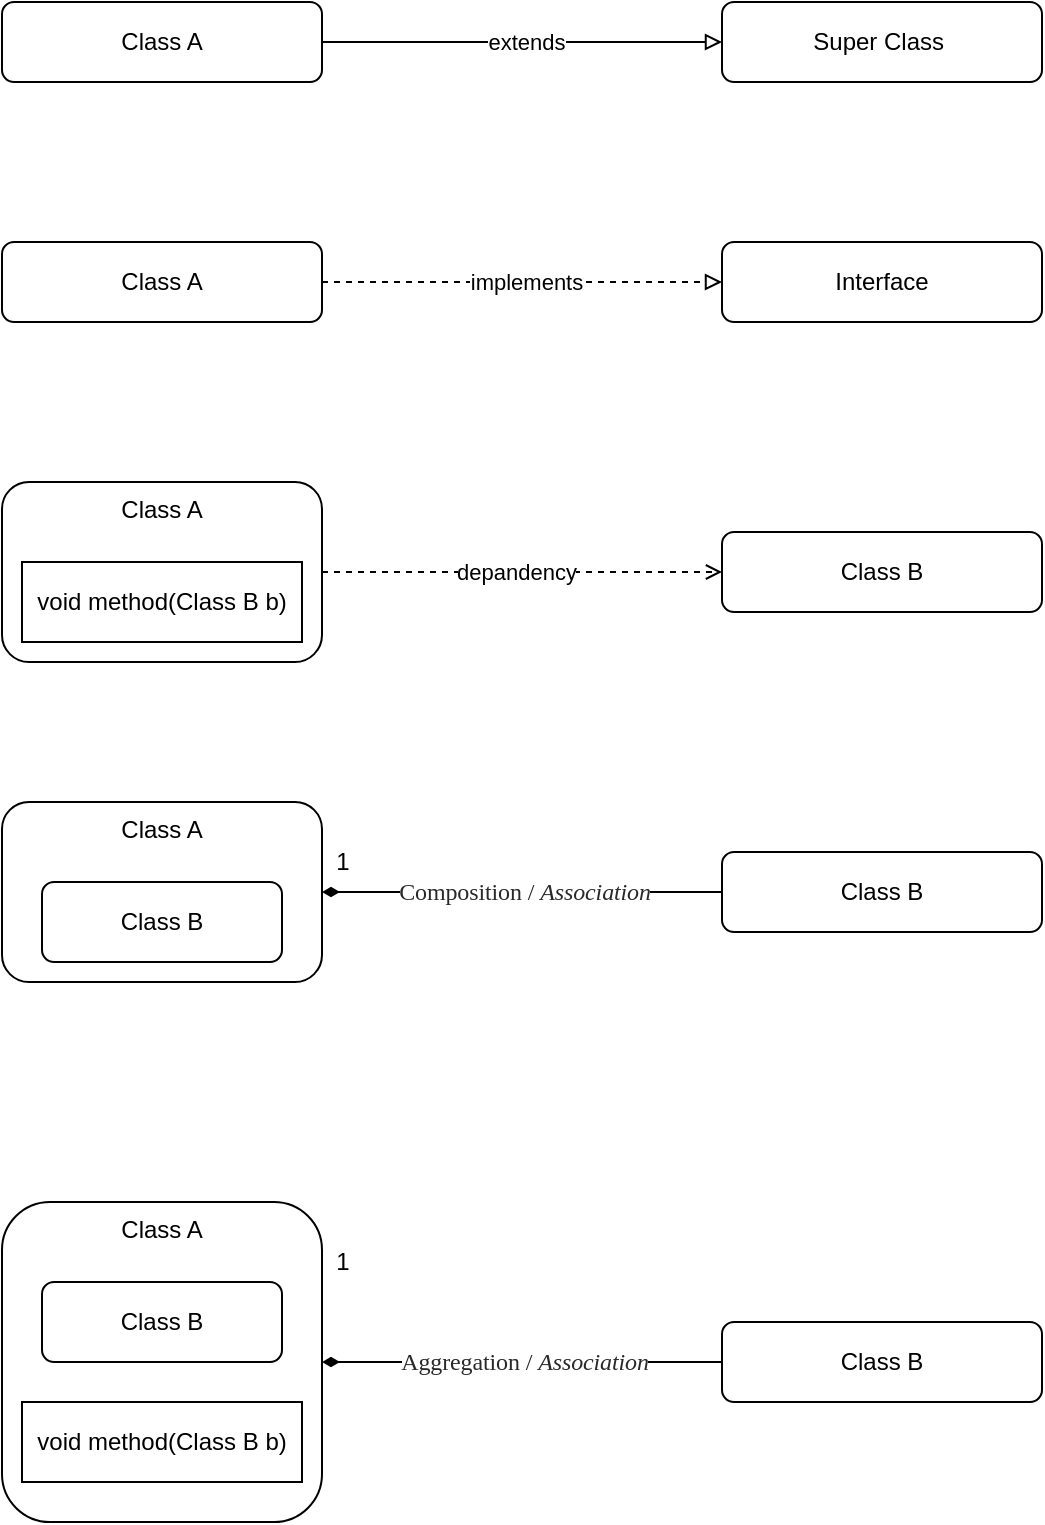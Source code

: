 <mxfile version="20.3.0" type="device"><diagram id="NFuGlMGRLfQEN1reLohf" name="Page-1"><mxGraphModel dx="763" dy="588" grid="1" gridSize="10" guides="1" tooltips="1" connect="1" arrows="1" fold="1" page="1" pageScale="1" pageWidth="850" pageHeight="1100" math="0" shadow="0"><root><mxCell id="0"/><mxCell id="1" parent="0"/><mxCell id="3zJRheCVoUrj3VVuPdZ3-3" style="edgeStyle=orthogonalEdgeStyle;rounded=0;orthogonalLoop=1;jettySize=auto;html=1;exitX=1;exitY=0.5;exitDx=0;exitDy=0;entryX=0;entryY=0.5;entryDx=0;entryDy=0;endArrow=block;endFill=0;strokeWidth=1;" edge="1" parent="1" source="3zJRheCVoUrj3VVuPdZ3-1" target="3zJRheCVoUrj3VVuPdZ3-2"><mxGeometry relative="1" as="geometry"/></mxCell><mxCell id="3zJRheCVoUrj3VVuPdZ3-4" value="extends" style="edgeLabel;html=1;align=center;verticalAlign=middle;resizable=0;points=[];" vertex="1" connectable="0" parent="3zJRheCVoUrj3VVuPdZ3-3"><mxGeometry x="0.014" relative="1" as="geometry"><mxPoint as="offset"/></mxGeometry></mxCell><mxCell id="3zJRheCVoUrj3VVuPdZ3-1" value="Class A" style="rounded=1;whiteSpace=wrap;html=1;" vertex="1" parent="1"><mxGeometry x="40" y="40" width="160" height="40" as="geometry"/></mxCell><mxCell id="3zJRheCVoUrj3VVuPdZ3-2" value="Super Class&amp;nbsp;" style="rounded=1;whiteSpace=wrap;html=1;" vertex="1" parent="1"><mxGeometry x="400" y="40" width="160" height="40" as="geometry"/></mxCell><mxCell id="3zJRheCVoUrj3VVuPdZ3-5" style="edgeStyle=orthogonalEdgeStyle;rounded=0;orthogonalLoop=1;jettySize=auto;html=1;exitX=1;exitY=0.5;exitDx=0;exitDy=0;entryX=0;entryY=0.5;entryDx=0;entryDy=0;endArrow=block;endFill=0;strokeWidth=1;dashed=1;" edge="1" parent="1" source="3zJRheCVoUrj3VVuPdZ3-7" target="3zJRheCVoUrj3VVuPdZ3-8"><mxGeometry relative="1" as="geometry"/></mxCell><mxCell id="3zJRheCVoUrj3VVuPdZ3-6" value="implements" style="edgeLabel;html=1;align=center;verticalAlign=middle;resizable=0;points=[];" vertex="1" connectable="0" parent="3zJRheCVoUrj3VVuPdZ3-5"><mxGeometry x="0.014" relative="1" as="geometry"><mxPoint as="offset"/></mxGeometry></mxCell><mxCell id="3zJRheCVoUrj3VVuPdZ3-7" value="Class A" style="rounded=1;whiteSpace=wrap;html=1;" vertex="1" parent="1"><mxGeometry x="40" y="160" width="160" height="40" as="geometry"/></mxCell><mxCell id="3zJRheCVoUrj3VVuPdZ3-8" value="Interface" style="rounded=1;whiteSpace=wrap;html=1;" vertex="1" parent="1"><mxGeometry x="400" y="160" width="160" height="40" as="geometry"/></mxCell><mxCell id="3zJRheCVoUrj3VVuPdZ3-13" style="edgeStyle=orthogonalEdgeStyle;rounded=0;orthogonalLoop=1;jettySize=auto;html=1;exitX=1;exitY=0.5;exitDx=0;exitDy=0;entryX=0;entryY=0.5;entryDx=0;entryDy=0;dashed=1;strokeWidth=1;endArrow=open;endFill=0;" edge="1" parent="1" source="3zJRheCVoUrj3VVuPdZ3-9" target="3zJRheCVoUrj3VVuPdZ3-12"><mxGeometry relative="1" as="geometry"/></mxCell><mxCell id="3zJRheCVoUrj3VVuPdZ3-14" value="depandency" style="edgeLabel;html=1;align=center;verticalAlign=middle;resizable=0;points=[];" vertex="1" connectable="0" parent="3zJRheCVoUrj3VVuPdZ3-13"><mxGeometry x="-0.037" relative="1" as="geometry"><mxPoint as="offset"/></mxGeometry></mxCell><mxCell id="3zJRheCVoUrj3VVuPdZ3-9" value="Class A" style="rounded=1;whiteSpace=wrap;html=1;verticalAlign=top;" vertex="1" parent="1"><mxGeometry x="40" y="280" width="160" height="90" as="geometry"/></mxCell><mxCell id="3zJRheCVoUrj3VVuPdZ3-12" value="Class B" style="rounded=1;whiteSpace=wrap;html=1;" vertex="1" parent="1"><mxGeometry x="400" y="305" width="160" height="40" as="geometry"/></mxCell><mxCell id="3zJRheCVoUrj3VVuPdZ3-15" value="void method(Class B b)" style="rounded=0;whiteSpace=wrap;html=1;" vertex="1" parent="1"><mxGeometry x="50" y="320" width="140" height="40" as="geometry"/></mxCell><mxCell id="3zJRheCVoUrj3VVuPdZ3-18" value="Class A" style="rounded=1;whiteSpace=wrap;html=1;verticalAlign=top;" vertex="1" parent="1"><mxGeometry x="40" y="440" width="160" height="90" as="geometry"/></mxCell><mxCell id="3zJRheCVoUrj3VVuPdZ3-22" style="edgeStyle=orthogonalEdgeStyle;rounded=0;orthogonalLoop=1;jettySize=auto;html=1;exitX=0;exitY=0.5;exitDx=0;exitDy=0;entryX=1;entryY=0.5;entryDx=0;entryDy=0;strokeWidth=1;endArrow=diamondThin;endFill=1;" edge="1" parent="1" source="3zJRheCVoUrj3VVuPdZ3-19" target="3zJRheCVoUrj3VVuPdZ3-18"><mxGeometry relative="1" as="geometry"/></mxCell><mxCell id="3zJRheCVoUrj3VVuPdZ3-25" value="&lt;span style=&quot;box-sizing: inherit; font-family: source-serif-pro, Georgia, Cambria, &amp;quot;Times New Roman&amp;quot;, Times, serif; color: rgb(41, 41, 41); letter-spacing: -0.06px; text-align: start;&quot; class=&quot;jq ih&quot;&gt;&lt;font style=&quot;font-size: 12px;&quot;&gt;Composition /&amp;nbsp;&lt;/font&gt;&lt;/span&gt;&lt;em style=&quot;box-sizing: inherit; color: rgb(41, 41, 41); font-family: source-serif-pro, Georgia, Cambria, &amp;quot;Times New Roman&amp;quot;, Times, serif; letter-spacing: -0.06px; text-align: start;&quot; class=&quot;lb&quot;&gt;&lt;font style=&quot;font-size: 12px;&quot;&gt;Association&lt;/font&gt;&lt;/em&gt;" style="edgeLabel;html=1;align=center;verticalAlign=middle;resizable=0;points=[];" vertex="1" connectable="0" parent="3zJRheCVoUrj3VVuPdZ3-22"><mxGeometry x="-0.004" relative="1" as="geometry"><mxPoint as="offset"/></mxGeometry></mxCell><mxCell id="3zJRheCVoUrj3VVuPdZ3-19" value="Class B" style="rounded=1;whiteSpace=wrap;html=1;" vertex="1" parent="1"><mxGeometry x="400" y="465" width="160" height="40" as="geometry"/></mxCell><mxCell id="3zJRheCVoUrj3VVuPdZ3-21" value="Class B" style="rounded=1;whiteSpace=wrap;html=1;" vertex="1" parent="1"><mxGeometry x="60" y="480" width="120" height="40" as="geometry"/></mxCell><mxCell id="3zJRheCVoUrj3VVuPdZ3-24" value="1" style="text;html=1;align=center;verticalAlign=middle;resizable=0;points=[];autosize=1;strokeColor=none;fillColor=none;" vertex="1" parent="1"><mxGeometry x="195" y="455" width="30" height="30" as="geometry"/></mxCell><mxCell id="3zJRheCVoUrj3VVuPdZ3-26" value="Class A" style="rounded=1;whiteSpace=wrap;html=1;verticalAlign=top;" vertex="1" parent="1"><mxGeometry x="40" y="640" width="160" height="160" as="geometry"/></mxCell><mxCell id="3zJRheCVoUrj3VVuPdZ3-27" style="edgeStyle=orthogonalEdgeStyle;rounded=0;orthogonalLoop=1;jettySize=auto;html=1;exitX=0;exitY=0.5;exitDx=0;exitDy=0;entryX=1;entryY=0.5;entryDx=0;entryDy=0;strokeWidth=1;endArrow=diamondThin;endFill=1;" edge="1" parent="1" source="3zJRheCVoUrj3VVuPdZ3-29" target="3zJRheCVoUrj3VVuPdZ3-26"><mxGeometry relative="1" as="geometry"/></mxCell><mxCell id="3zJRheCVoUrj3VVuPdZ3-28" value="&lt;span style=&quot;box-sizing: inherit; font-family: source-serif-pro, Georgia, Cambria, &amp;quot;Times New Roman&amp;quot;, Times, serif; color: rgb(41, 41, 41); letter-spacing: -0.06px; text-align: start;&quot; class=&quot;jq ih&quot;&gt;&lt;font style=&quot;font-size: 12px;&quot;&gt;Aggregation&amp;nbsp;&lt;/font&gt;&lt;/span&gt;&lt;span style=&quot;box-sizing: inherit; font-family: source-serif-pro, Georgia, Cambria, &amp;quot;Times New Roman&amp;quot;, Times, serif; color: rgb(41, 41, 41); letter-spacing: -0.06px; text-align: start;&quot; class=&quot;jq ih&quot;&gt;&lt;font style=&quot;font-size: 12px;&quot;&gt;/&amp;nbsp;&lt;/font&gt;&lt;/span&gt;&lt;em style=&quot;box-sizing: inherit; color: rgb(41, 41, 41); font-family: source-serif-pro, Georgia, Cambria, &amp;quot;Times New Roman&amp;quot;, Times, serif; letter-spacing: -0.06px; text-align: start;&quot; class=&quot;lb&quot;&gt;&lt;font style=&quot;font-size: 12px;&quot;&gt;Association&lt;/font&gt;&lt;/em&gt;" style="edgeLabel;html=1;align=center;verticalAlign=middle;resizable=0;points=[];" vertex="1" connectable="0" parent="3zJRheCVoUrj3VVuPdZ3-27"><mxGeometry x="-0.004" relative="1" as="geometry"><mxPoint as="offset"/></mxGeometry></mxCell><mxCell id="3zJRheCVoUrj3VVuPdZ3-29" value="Class B" style="rounded=1;whiteSpace=wrap;html=1;" vertex="1" parent="1"><mxGeometry x="400" y="700" width="160" height="40" as="geometry"/></mxCell><mxCell id="3zJRheCVoUrj3VVuPdZ3-30" value="Class B" style="rounded=1;whiteSpace=wrap;html=1;" vertex="1" parent="1"><mxGeometry x="60" y="680" width="120" height="40" as="geometry"/></mxCell><mxCell id="3zJRheCVoUrj3VVuPdZ3-31" value="1" style="text;html=1;align=center;verticalAlign=middle;resizable=0;points=[];autosize=1;strokeColor=none;fillColor=none;" vertex="1" parent="1"><mxGeometry x="195" y="655" width="30" height="30" as="geometry"/></mxCell><mxCell id="3zJRheCVoUrj3VVuPdZ3-32" value="void method(Class B b)" style="rounded=0;whiteSpace=wrap;html=1;" vertex="1" parent="1"><mxGeometry x="50" y="740" width="140" height="40" as="geometry"/></mxCell></root></mxGraphModel></diagram></mxfile>